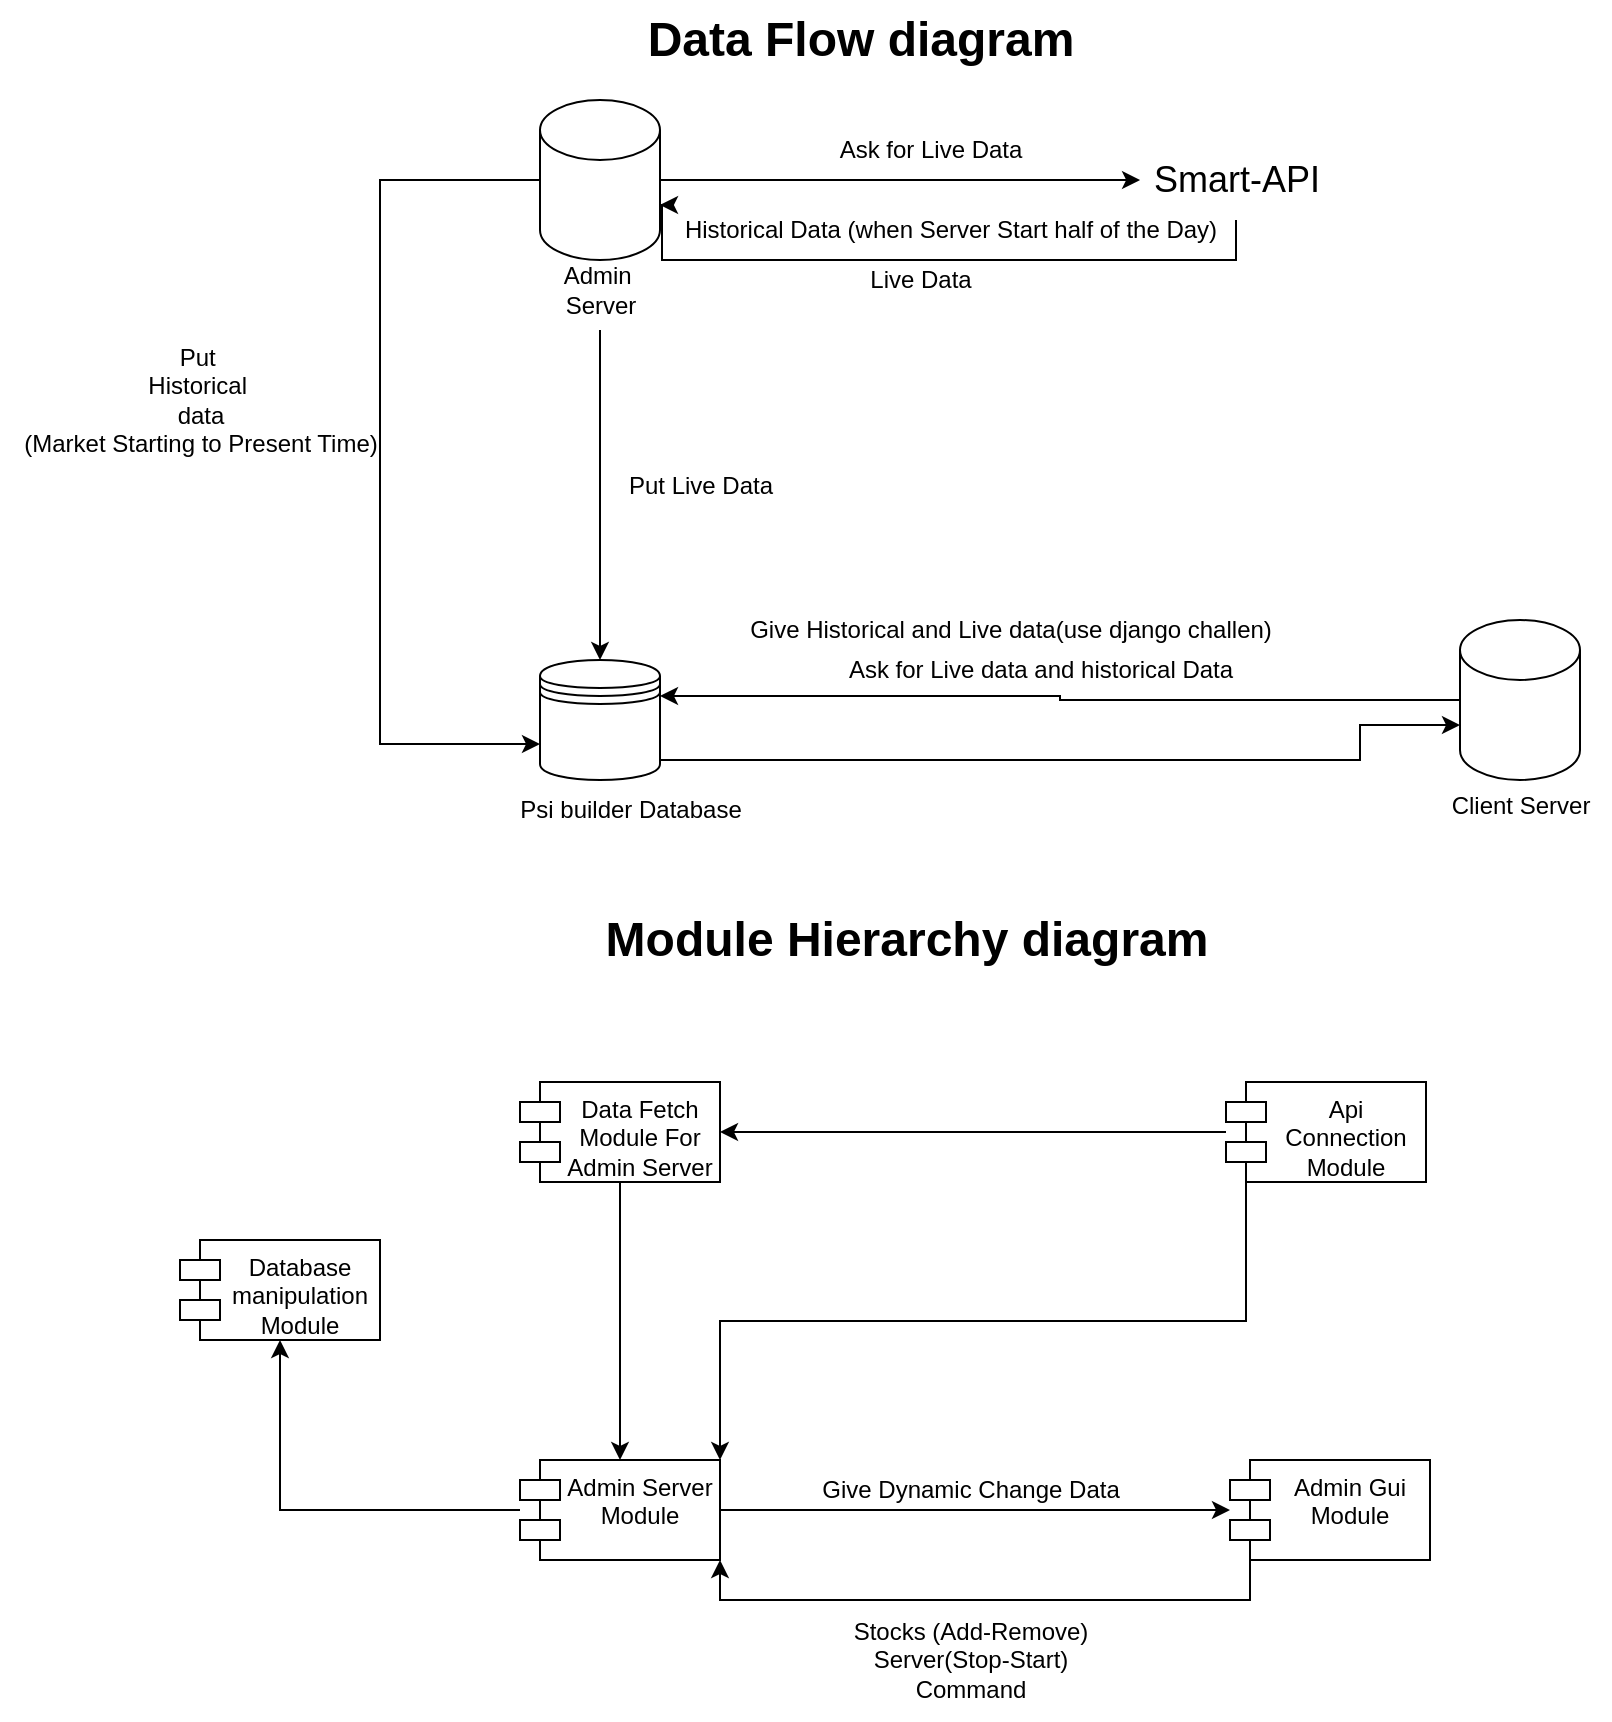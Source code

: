 <mxfile version="26.0.14">
  <diagram name="Page-1" id="c7558073-3199-34d8-9f00-42111426c3f3">
    <mxGraphModel dx="1704" dy="1682" grid="1" gridSize="10" guides="1" tooltips="1" connect="1" arrows="1" fold="1" page="1" pageScale="1" pageWidth="826" pageHeight="1169" background="none" math="0" shadow="0">
      <root>
        <mxCell id="0" />
        <mxCell id="1" parent="0" />
        <mxCell id="-lemN0VXjKrBAdXtaMED-113" style="edgeStyle=orthogonalEdgeStyle;rounded=0;orthogonalLoop=1;jettySize=auto;html=1;entryX=0;entryY=0.7;entryDx=0;entryDy=0;" edge="1" parent="1" source="-lemN0VXjKrBAdXtaMED-97" target="-lemN0VXjKrBAdXtaMED-108">
          <mxGeometry relative="1" as="geometry">
            <Array as="points">
              <mxPoint x="-10" y="-1060" />
              <mxPoint x="-10" y="-778" />
            </Array>
          </mxGeometry>
        </mxCell>
        <mxCell id="-lemN0VXjKrBAdXtaMED-97" value="" style="shape=cylinder3;whiteSpace=wrap;html=1;boundedLbl=1;backgroundOutline=1;size=15;" vertex="1" parent="1">
          <mxGeometry x="70" y="-1100" width="60" height="80" as="geometry" />
        </mxCell>
        <mxCell id="-lemN0VXjKrBAdXtaMED-111" style="edgeStyle=orthogonalEdgeStyle;rounded=0;orthogonalLoop=1;jettySize=auto;html=1;" edge="1" parent="1" source="-lemN0VXjKrBAdXtaMED-98" target="-lemN0VXjKrBAdXtaMED-108">
          <mxGeometry relative="1" as="geometry" />
        </mxCell>
        <mxCell id="-lemN0VXjKrBAdXtaMED-98" value="Admin&amp;nbsp;&lt;div&gt;Server&lt;/div&gt;" style="text;html=1;align=center;verticalAlign=middle;resizable=0;points=[];autosize=1;strokeColor=none;fillColor=none;" vertex="1" parent="1">
          <mxGeometry x="70" y="-1025" width="60" height="40" as="geometry" />
        </mxCell>
        <mxCell id="-lemN0VXjKrBAdXtaMED-105" style="edgeStyle=orthogonalEdgeStyle;rounded=0;orthogonalLoop=1;jettySize=auto;html=1;entryX=1;entryY=0;entryDx=0;entryDy=52.5;entryPerimeter=0;" edge="1" parent="1" source="-lemN0VXjKrBAdXtaMED-99" target="-lemN0VXjKrBAdXtaMED-97">
          <mxGeometry relative="1" as="geometry">
            <mxPoint x="130" y="-980" as="targetPoint" />
            <Array as="points">
              <mxPoint x="418" y="-1020" />
              <mxPoint x="131" y="-1020" />
            </Array>
          </mxGeometry>
        </mxCell>
        <mxCell id="-lemN0VXjKrBAdXtaMED-99" value="&lt;span style=&quot;font-size: 18px;&quot;&gt;Smart-API&lt;/span&gt;" style="text;html=1;align=center;verticalAlign=middle;resizable=0;points=[];autosize=1;strokeColor=none;fillColor=none;" vertex="1" parent="1">
          <mxGeometry x="363" y="-1080" width="110" height="40" as="geometry" />
        </mxCell>
        <mxCell id="-lemN0VXjKrBAdXtaMED-100" style="edgeStyle=orthogonalEdgeStyle;rounded=0;orthogonalLoop=1;jettySize=auto;html=1;entryX=0.064;entryY=0.5;entryDx=0;entryDy=0;entryPerimeter=0;" edge="1" parent="1" source="-lemN0VXjKrBAdXtaMED-97" target="-lemN0VXjKrBAdXtaMED-99">
          <mxGeometry relative="1" as="geometry" />
        </mxCell>
        <mxCell id="-lemN0VXjKrBAdXtaMED-102" value="Ask for Live Data" style="text;html=1;align=center;verticalAlign=middle;resizable=0;points=[];autosize=1;strokeColor=none;fillColor=none;" vertex="1" parent="1">
          <mxGeometry x="210" y="-1090" width="110" height="30" as="geometry" />
        </mxCell>
        <mxCell id="-lemN0VXjKrBAdXtaMED-106" value="Historical Data (when Server Start half of the Day)" style="text;html=1;align=center;verticalAlign=middle;resizable=0;points=[];autosize=1;strokeColor=none;fillColor=none;" vertex="1" parent="1">
          <mxGeometry x="130" y="-1050" width="290" height="30" as="geometry" />
        </mxCell>
        <mxCell id="-lemN0VXjKrBAdXtaMED-107" value="Live Data" style="text;html=1;align=center;verticalAlign=middle;resizable=0;points=[];autosize=1;strokeColor=none;fillColor=none;" vertex="1" parent="1">
          <mxGeometry x="225" y="-1025" width="70" height="30" as="geometry" />
        </mxCell>
        <mxCell id="-lemN0VXjKrBAdXtaMED-108" value="" style="shape=datastore;whiteSpace=wrap;html=1;" vertex="1" parent="1">
          <mxGeometry x="70" y="-820" width="60" height="60" as="geometry" />
        </mxCell>
        <mxCell id="-lemN0VXjKrBAdXtaMED-109" value="Psi builder Database" style="text;html=1;align=center;verticalAlign=middle;resizable=0;points=[];autosize=1;strokeColor=none;fillColor=none;" vertex="1" parent="1">
          <mxGeometry x="50" y="-760" width="130" height="30" as="geometry" />
        </mxCell>
        <mxCell id="-lemN0VXjKrBAdXtaMED-112" value="Put Live Data" style="text;html=1;align=center;verticalAlign=middle;resizable=0;points=[];autosize=1;strokeColor=none;fillColor=none;" vertex="1" parent="1">
          <mxGeometry x="100" y="-922" width="100" height="30" as="geometry" />
        </mxCell>
        <mxCell id="-lemN0VXjKrBAdXtaMED-114" value="Put&amp;nbsp;&lt;div&gt;Historical&amp;nbsp;&lt;/div&gt;&lt;div&gt;data&lt;/div&gt;&lt;div&gt;(Market Starting to Present Time)&lt;/div&gt;" style="text;html=1;align=center;verticalAlign=middle;resizable=0;points=[];autosize=1;strokeColor=none;fillColor=none;" vertex="1" parent="1">
          <mxGeometry x="-200" y="-985" width="200" height="70" as="geometry" />
        </mxCell>
        <mxCell id="-lemN0VXjKrBAdXtaMED-118" style="edgeStyle=orthogonalEdgeStyle;rounded=0;orthogonalLoop=1;jettySize=auto;html=1;entryX=1;entryY=0.3;entryDx=0;entryDy=0;" edge="1" parent="1" source="-lemN0VXjKrBAdXtaMED-115" target="-lemN0VXjKrBAdXtaMED-108">
          <mxGeometry relative="1" as="geometry">
            <mxPoint x="150" y="-800" as="targetPoint" />
          </mxGeometry>
        </mxCell>
        <mxCell id="-lemN0VXjKrBAdXtaMED-115" value="" style="shape=cylinder3;whiteSpace=wrap;html=1;boundedLbl=1;backgroundOutline=1;size=15;" vertex="1" parent="1">
          <mxGeometry x="530" y="-840" width="60" height="80" as="geometry" />
        </mxCell>
        <mxCell id="-lemN0VXjKrBAdXtaMED-116" value="Client Server&lt;div&gt;&lt;br&gt;&lt;/div&gt;" style="text;html=1;align=center;verticalAlign=middle;resizable=0;points=[];autosize=1;strokeColor=none;fillColor=none;" vertex="1" parent="1">
          <mxGeometry x="515" y="-760" width="90" height="40" as="geometry" />
        </mxCell>
        <mxCell id="-lemN0VXjKrBAdXtaMED-119" value="Ask for Live data and historical Data" style="text;html=1;align=center;verticalAlign=middle;resizable=0;points=[];autosize=1;strokeColor=none;fillColor=none;" vertex="1" parent="1">
          <mxGeometry x="210" y="-830" width="220" height="30" as="geometry" />
        </mxCell>
        <mxCell id="-lemN0VXjKrBAdXtaMED-120" style="edgeStyle=orthogonalEdgeStyle;rounded=0;orthogonalLoop=1;jettySize=auto;html=1;entryX=0;entryY=0;entryDx=0;entryDy=52.5;entryPerimeter=0;" edge="1" parent="1" source="-lemN0VXjKrBAdXtaMED-108" target="-lemN0VXjKrBAdXtaMED-115">
          <mxGeometry relative="1" as="geometry">
            <Array as="points">
              <mxPoint x="480" y="-770" />
              <mxPoint x="480" y="-787" />
            </Array>
          </mxGeometry>
        </mxCell>
        <mxCell id="-lemN0VXjKrBAdXtaMED-122" value="Give Historical and Live data(use django challen)" style="text;html=1;align=center;verticalAlign=middle;resizable=0;points=[];autosize=1;strokeColor=none;fillColor=none;" vertex="1" parent="1">
          <mxGeometry x="165" y="-850" width="280" height="30" as="geometry" />
        </mxCell>
        <mxCell id="-lemN0VXjKrBAdXtaMED-124" value="&lt;font style=&quot;font-size: 24px;&quot;&gt;&lt;b&gt;Data Flow diagram&lt;/b&gt;&lt;/font&gt;" style="text;html=1;align=center;verticalAlign=middle;resizable=0;points=[];autosize=1;strokeColor=none;fillColor=none;" vertex="1" parent="1">
          <mxGeometry x="110" y="-1150" width="240" height="40" as="geometry" />
        </mxCell>
        <mxCell id="-lemN0VXjKrBAdXtaMED-125" value="&lt;font style=&quot;font-size: 24px;&quot;&gt;&lt;b&gt;Module Hierarchy diagram&lt;/b&gt;&lt;/font&gt;" style="text;html=1;align=center;verticalAlign=middle;resizable=0;points=[];autosize=1;strokeColor=none;fillColor=none;" vertex="1" parent="1">
          <mxGeometry x="93" y="-700" width="320" height="40" as="geometry" />
        </mxCell>
        <mxCell id="-lemN0VXjKrBAdXtaMED-132" style="edgeStyle=orthogonalEdgeStyle;rounded=0;orthogonalLoop=1;jettySize=auto;html=1;" edge="1" parent="1" source="-lemN0VXjKrBAdXtaMED-127" target="-lemN0VXjKrBAdXtaMED-131">
          <mxGeometry relative="1" as="geometry" />
        </mxCell>
        <mxCell id="-lemN0VXjKrBAdXtaMED-127" value="Data Fetch Module For Admin Server" style="shape=module;align=left;spacingLeft=20;align=center;verticalAlign=top;whiteSpace=wrap;html=1;" vertex="1" parent="1">
          <mxGeometry x="60" y="-609" width="100" height="50" as="geometry" />
        </mxCell>
        <mxCell id="-lemN0VXjKrBAdXtaMED-130" style="edgeStyle=orthogonalEdgeStyle;rounded=0;orthogonalLoop=1;jettySize=auto;html=1;entryX=1;entryY=0.5;entryDx=0;entryDy=0;" edge="1" parent="1" source="-lemN0VXjKrBAdXtaMED-128" target="-lemN0VXjKrBAdXtaMED-127">
          <mxGeometry relative="1" as="geometry" />
        </mxCell>
        <mxCell id="-lemN0VXjKrBAdXtaMED-142" style="edgeStyle=orthogonalEdgeStyle;rounded=0;orthogonalLoop=1;jettySize=auto;html=1;exitX=0;exitY=1;exitDx=10;exitDy=0;exitPerimeter=0;entryX=1;entryY=0;entryDx=0;entryDy=0;" edge="1" parent="1" source="-lemN0VXjKrBAdXtaMED-128" target="-lemN0VXjKrBAdXtaMED-131">
          <mxGeometry relative="1" as="geometry" />
        </mxCell>
        <mxCell id="-lemN0VXjKrBAdXtaMED-128" value="Api Connection Module" style="shape=module;align=left;spacingLeft=20;align=center;verticalAlign=top;whiteSpace=wrap;html=1;" vertex="1" parent="1">
          <mxGeometry x="413" y="-609" width="100" height="50" as="geometry" />
        </mxCell>
        <mxCell id="-lemN0VXjKrBAdXtaMED-134" style="edgeStyle=orthogonalEdgeStyle;rounded=0;orthogonalLoop=1;jettySize=auto;html=1;" edge="1" parent="1" source="-lemN0VXjKrBAdXtaMED-131" target="-lemN0VXjKrBAdXtaMED-133">
          <mxGeometry relative="1" as="geometry" />
        </mxCell>
        <mxCell id="-lemN0VXjKrBAdXtaMED-141" style="edgeStyle=orthogonalEdgeStyle;rounded=0;orthogonalLoop=1;jettySize=auto;html=1;entryX=0.5;entryY=1;entryDx=0;entryDy=0;" edge="1" parent="1" source="-lemN0VXjKrBAdXtaMED-131" target="-lemN0VXjKrBAdXtaMED-138">
          <mxGeometry relative="1" as="geometry" />
        </mxCell>
        <mxCell id="-lemN0VXjKrBAdXtaMED-131" value="Admin Server Module" style="shape=module;align=left;spacingLeft=20;align=center;verticalAlign=top;whiteSpace=wrap;html=1;" vertex="1" parent="1">
          <mxGeometry x="60" y="-420" width="100" height="50" as="geometry" />
        </mxCell>
        <mxCell id="-lemN0VXjKrBAdXtaMED-135" style="edgeStyle=orthogonalEdgeStyle;rounded=0;orthogonalLoop=1;jettySize=auto;html=1;exitX=0;exitY=1;exitDx=10;exitDy=0;exitPerimeter=0;entryX=1;entryY=1;entryDx=0;entryDy=0;" edge="1" parent="1" source="-lemN0VXjKrBAdXtaMED-133" target="-lemN0VXjKrBAdXtaMED-131">
          <mxGeometry relative="1" as="geometry" />
        </mxCell>
        <mxCell id="-lemN0VXjKrBAdXtaMED-133" value="Admin Gui Module" style="shape=module;align=left;spacingLeft=20;align=center;verticalAlign=top;whiteSpace=wrap;html=1;" vertex="1" parent="1">
          <mxGeometry x="415" y="-420" width="100" height="50" as="geometry" />
        </mxCell>
        <mxCell id="-lemN0VXjKrBAdXtaMED-136" value="Give Dynamic Change Data" style="text;html=1;align=center;verticalAlign=middle;resizable=0;points=[];autosize=1;strokeColor=none;fillColor=none;" vertex="1" parent="1">
          <mxGeometry x="200" y="-420" width="170" height="30" as="geometry" />
        </mxCell>
        <mxCell id="-lemN0VXjKrBAdXtaMED-137" value="Stocks (Add-Remove)&lt;div&gt;Server(Stop-Start)&lt;/div&gt;&lt;div&gt;Command&lt;/div&gt;" style="text;html=1;align=center;verticalAlign=middle;resizable=0;points=[];autosize=1;strokeColor=none;fillColor=none;" vertex="1" parent="1">
          <mxGeometry x="215" y="-350" width="140" height="60" as="geometry" />
        </mxCell>
        <mxCell id="-lemN0VXjKrBAdXtaMED-138" value="Database manipulation Module" style="shape=module;align=left;spacingLeft=20;align=center;verticalAlign=top;whiteSpace=wrap;html=1;" vertex="1" parent="1">
          <mxGeometry x="-110" y="-530" width="100" height="50" as="geometry" />
        </mxCell>
      </root>
    </mxGraphModel>
  </diagram>
</mxfile>
